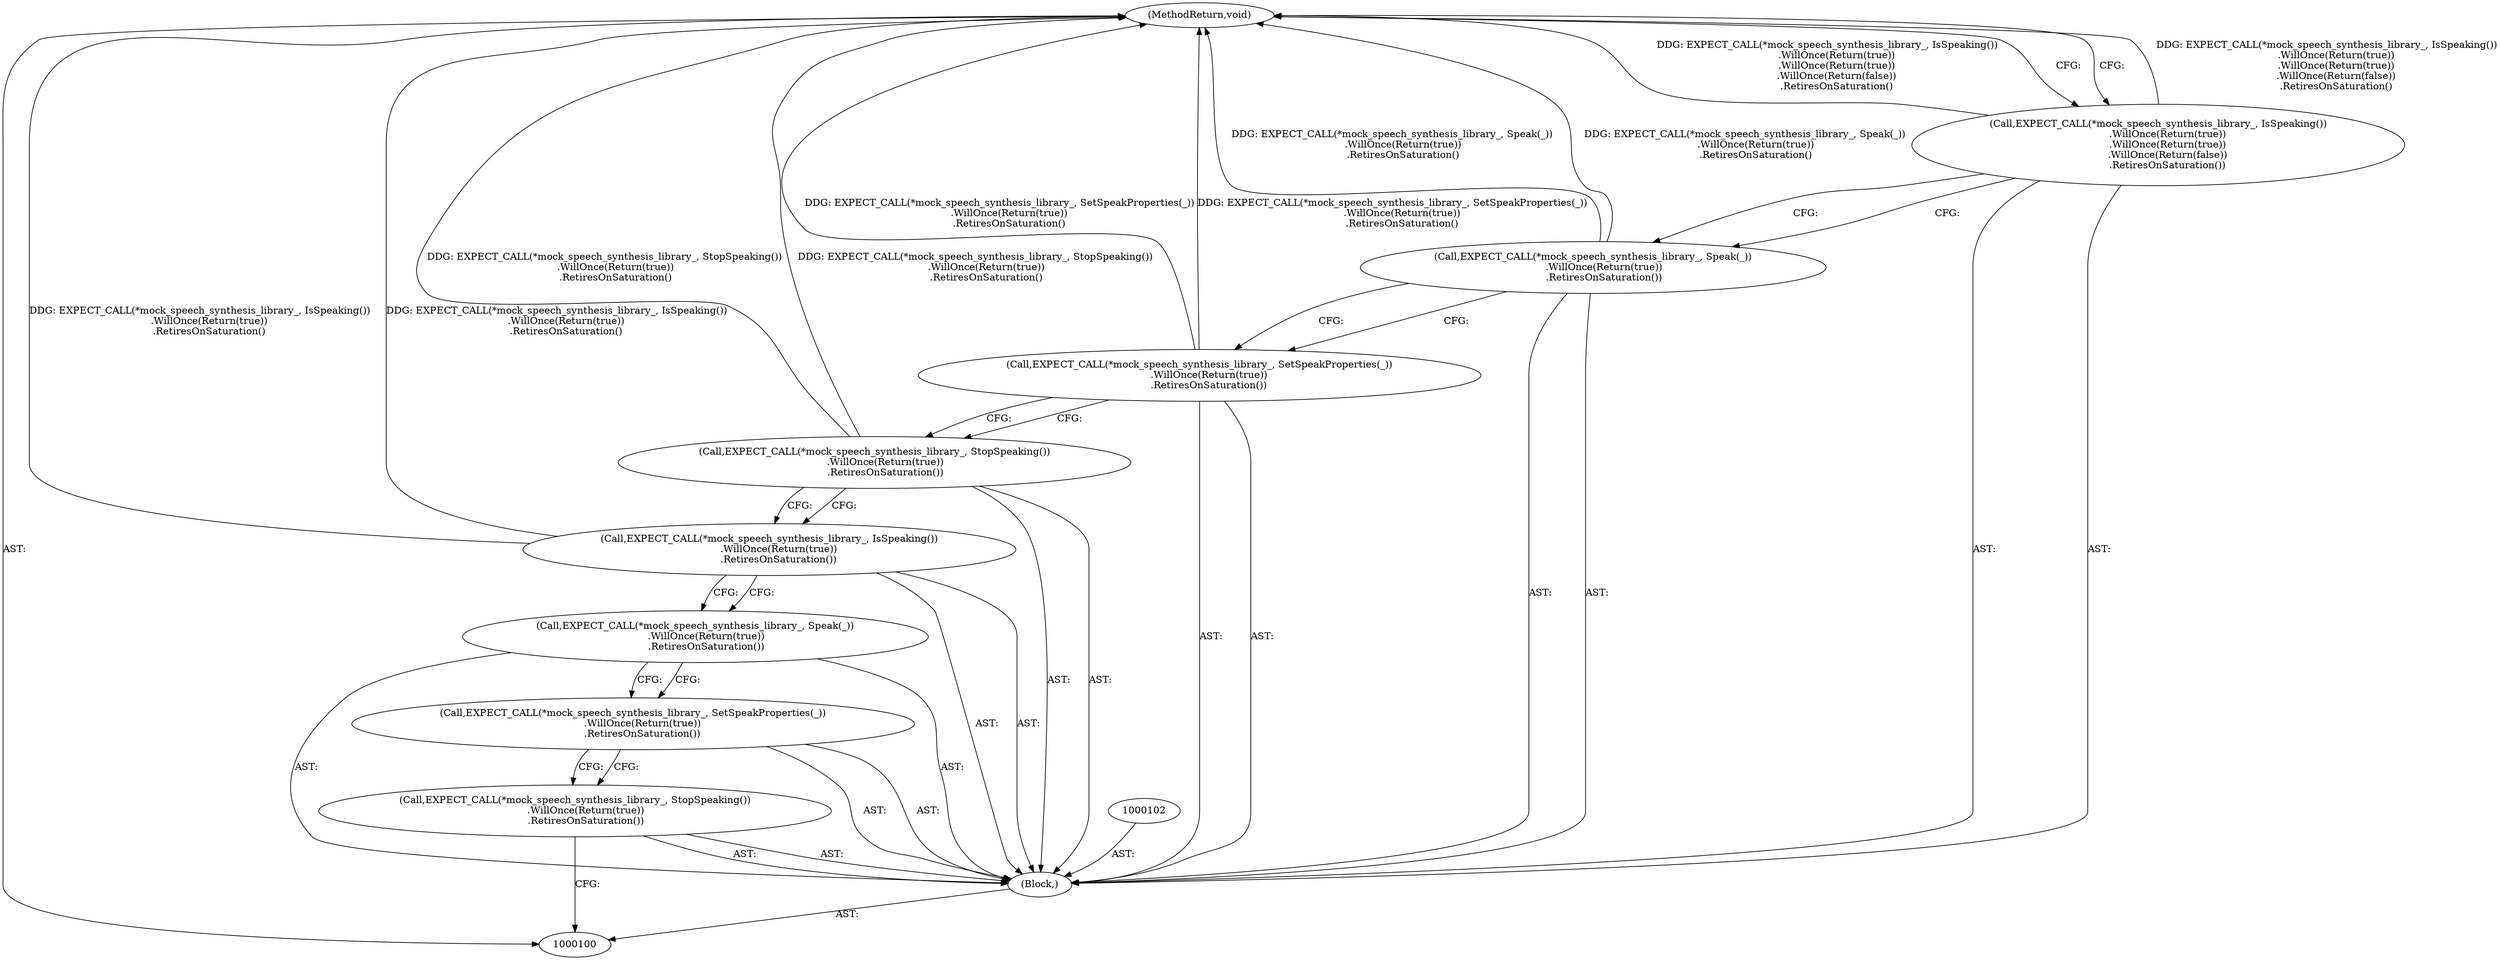 digraph "0_Chrome_c63f2b7fe4fe2977f858a8e36d5f48db17eff2e7" {
"1000111" [label="(MethodReturn,void)"];
"1000101" [label="(Block,)"];
"1000106" [label="(Call,EXPECT_CALL(*mock_speech_synthesis_library_, IsSpeaking())\n      .WillOnce(Return(true))\n      .RetiresOnSaturation())"];
"1000107" [label="(Call,EXPECT_CALL(*mock_speech_synthesis_library_, StopSpeaking())\n       .WillOnce(Return(true))\n       .RetiresOnSaturation())"];
"1000108" [label="(Call,EXPECT_CALL(*mock_speech_synthesis_library_, SetSpeakProperties(_))\n      .WillOnce(Return(true))\n      .RetiresOnSaturation())"];
"1000109" [label="(Call,EXPECT_CALL(*mock_speech_synthesis_library_, Speak(_))\n       .WillOnce(Return(true))\n       .RetiresOnSaturation())"];
"1000110" [label="(Call,EXPECT_CALL(*mock_speech_synthesis_library_, IsSpeaking())\n      .WillOnce(Return(true))\n      .WillOnce(Return(true))\n      .WillOnce(Return(false))\n      .RetiresOnSaturation())"];
"1000103" [label="(Call,EXPECT_CALL(*mock_speech_synthesis_library_, StopSpeaking())\n       .WillOnce(Return(true))\n       .RetiresOnSaturation())"];
"1000104" [label="(Call,EXPECT_CALL(*mock_speech_synthesis_library_, SetSpeakProperties(_))\n      .WillOnce(Return(true))\n      .RetiresOnSaturation())"];
"1000105" [label="(Call,EXPECT_CALL(*mock_speech_synthesis_library_, Speak(_))\n       .WillOnce(Return(true))\n       .RetiresOnSaturation())"];
"1000111" -> "1000100"  [label="AST: "];
"1000111" -> "1000110"  [label="CFG: "];
"1000108" -> "1000111"  [label="DDG: EXPECT_CALL(*mock_speech_synthesis_library_, SetSpeakProperties(_))\n      .WillOnce(Return(true))\n      .RetiresOnSaturation()"];
"1000107" -> "1000111"  [label="DDG: EXPECT_CALL(*mock_speech_synthesis_library_, StopSpeaking())\n       .WillOnce(Return(true))\n       .RetiresOnSaturation()"];
"1000110" -> "1000111"  [label="DDG: EXPECT_CALL(*mock_speech_synthesis_library_, IsSpeaking())\n      .WillOnce(Return(true))\n      .WillOnce(Return(true))\n      .WillOnce(Return(false))\n      .RetiresOnSaturation()"];
"1000106" -> "1000111"  [label="DDG: EXPECT_CALL(*mock_speech_synthesis_library_, IsSpeaking())\n      .WillOnce(Return(true))\n      .RetiresOnSaturation()"];
"1000109" -> "1000111"  [label="DDG: EXPECT_CALL(*mock_speech_synthesis_library_, Speak(_))\n       .WillOnce(Return(true))\n       .RetiresOnSaturation()"];
"1000101" -> "1000100"  [label="AST: "];
"1000102" -> "1000101"  [label="AST: "];
"1000103" -> "1000101"  [label="AST: "];
"1000104" -> "1000101"  [label="AST: "];
"1000105" -> "1000101"  [label="AST: "];
"1000106" -> "1000101"  [label="AST: "];
"1000107" -> "1000101"  [label="AST: "];
"1000108" -> "1000101"  [label="AST: "];
"1000109" -> "1000101"  [label="AST: "];
"1000110" -> "1000101"  [label="AST: "];
"1000106" -> "1000101"  [label="AST: "];
"1000106" -> "1000105"  [label="CFG: "];
"1000107" -> "1000106"  [label="CFG: "];
"1000106" -> "1000111"  [label="DDG: EXPECT_CALL(*mock_speech_synthesis_library_, IsSpeaking())\n      .WillOnce(Return(true))\n      .RetiresOnSaturation()"];
"1000107" -> "1000101"  [label="AST: "];
"1000107" -> "1000106"  [label="CFG: "];
"1000108" -> "1000107"  [label="CFG: "];
"1000107" -> "1000111"  [label="DDG: EXPECT_CALL(*mock_speech_synthesis_library_, StopSpeaking())\n       .WillOnce(Return(true))\n       .RetiresOnSaturation()"];
"1000108" -> "1000101"  [label="AST: "];
"1000108" -> "1000107"  [label="CFG: "];
"1000109" -> "1000108"  [label="CFG: "];
"1000108" -> "1000111"  [label="DDG: EXPECT_CALL(*mock_speech_synthesis_library_, SetSpeakProperties(_))\n      .WillOnce(Return(true))\n      .RetiresOnSaturation()"];
"1000109" -> "1000101"  [label="AST: "];
"1000109" -> "1000108"  [label="CFG: "];
"1000110" -> "1000109"  [label="CFG: "];
"1000109" -> "1000111"  [label="DDG: EXPECT_CALL(*mock_speech_synthesis_library_, Speak(_))\n       .WillOnce(Return(true))\n       .RetiresOnSaturation()"];
"1000110" -> "1000101"  [label="AST: "];
"1000110" -> "1000109"  [label="CFG: "];
"1000111" -> "1000110"  [label="CFG: "];
"1000110" -> "1000111"  [label="DDG: EXPECT_CALL(*mock_speech_synthesis_library_, IsSpeaking())\n      .WillOnce(Return(true))\n      .WillOnce(Return(true))\n      .WillOnce(Return(false))\n      .RetiresOnSaturation()"];
"1000103" -> "1000101"  [label="AST: "];
"1000103" -> "1000100"  [label="CFG: "];
"1000104" -> "1000103"  [label="CFG: "];
"1000104" -> "1000101"  [label="AST: "];
"1000104" -> "1000103"  [label="CFG: "];
"1000105" -> "1000104"  [label="CFG: "];
"1000105" -> "1000101"  [label="AST: "];
"1000105" -> "1000104"  [label="CFG: "];
"1000106" -> "1000105"  [label="CFG: "];
}
